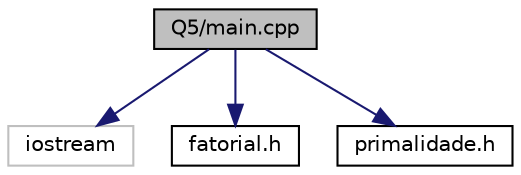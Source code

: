 digraph "Q5/main.cpp"
{
 // LATEX_PDF_SIZE
  edge [fontname="Helvetica",fontsize="10",labelfontname="Helvetica",labelfontsize="10"];
  node [fontname="Helvetica",fontsize="10",shape=record];
  Node1 [label="Q5/main.cpp",height=0.2,width=0.4,color="black", fillcolor="grey75", style="filled", fontcolor="black",tooltip="Programa que lê um valor inteiro e retorna o maior número primo inteiro anterior ao valor do fatorial..."];
  Node1 -> Node2 [color="midnightblue",fontsize="10",style="solid",fontname="Helvetica"];
  Node2 [label="iostream",height=0.2,width=0.4,color="grey75", fillcolor="white", style="filled",tooltip=" "];
  Node1 -> Node3 [color="midnightblue",fontsize="10",style="solid",fontname="Helvetica"];
  Node3 [label="fatorial.h",height=0.2,width=0.4,color="black", fillcolor="white", style="filled",URL="$fatorial_8h.html",tooltip="Declaração da função para cálculo do fatorial de um número inteiro não negativo."];
  Node1 -> Node4 [color="midnightblue",fontsize="10",style="solid",fontname="Helvetica"];
  Node4 [label="primalidade.h",height=0.2,width=0.4,color="black", fillcolor="white", style="filled",URL="$primalidade_8h.html",tooltip="Declaração da função para verificação do maior número primo menor ou igual a n."];
}

